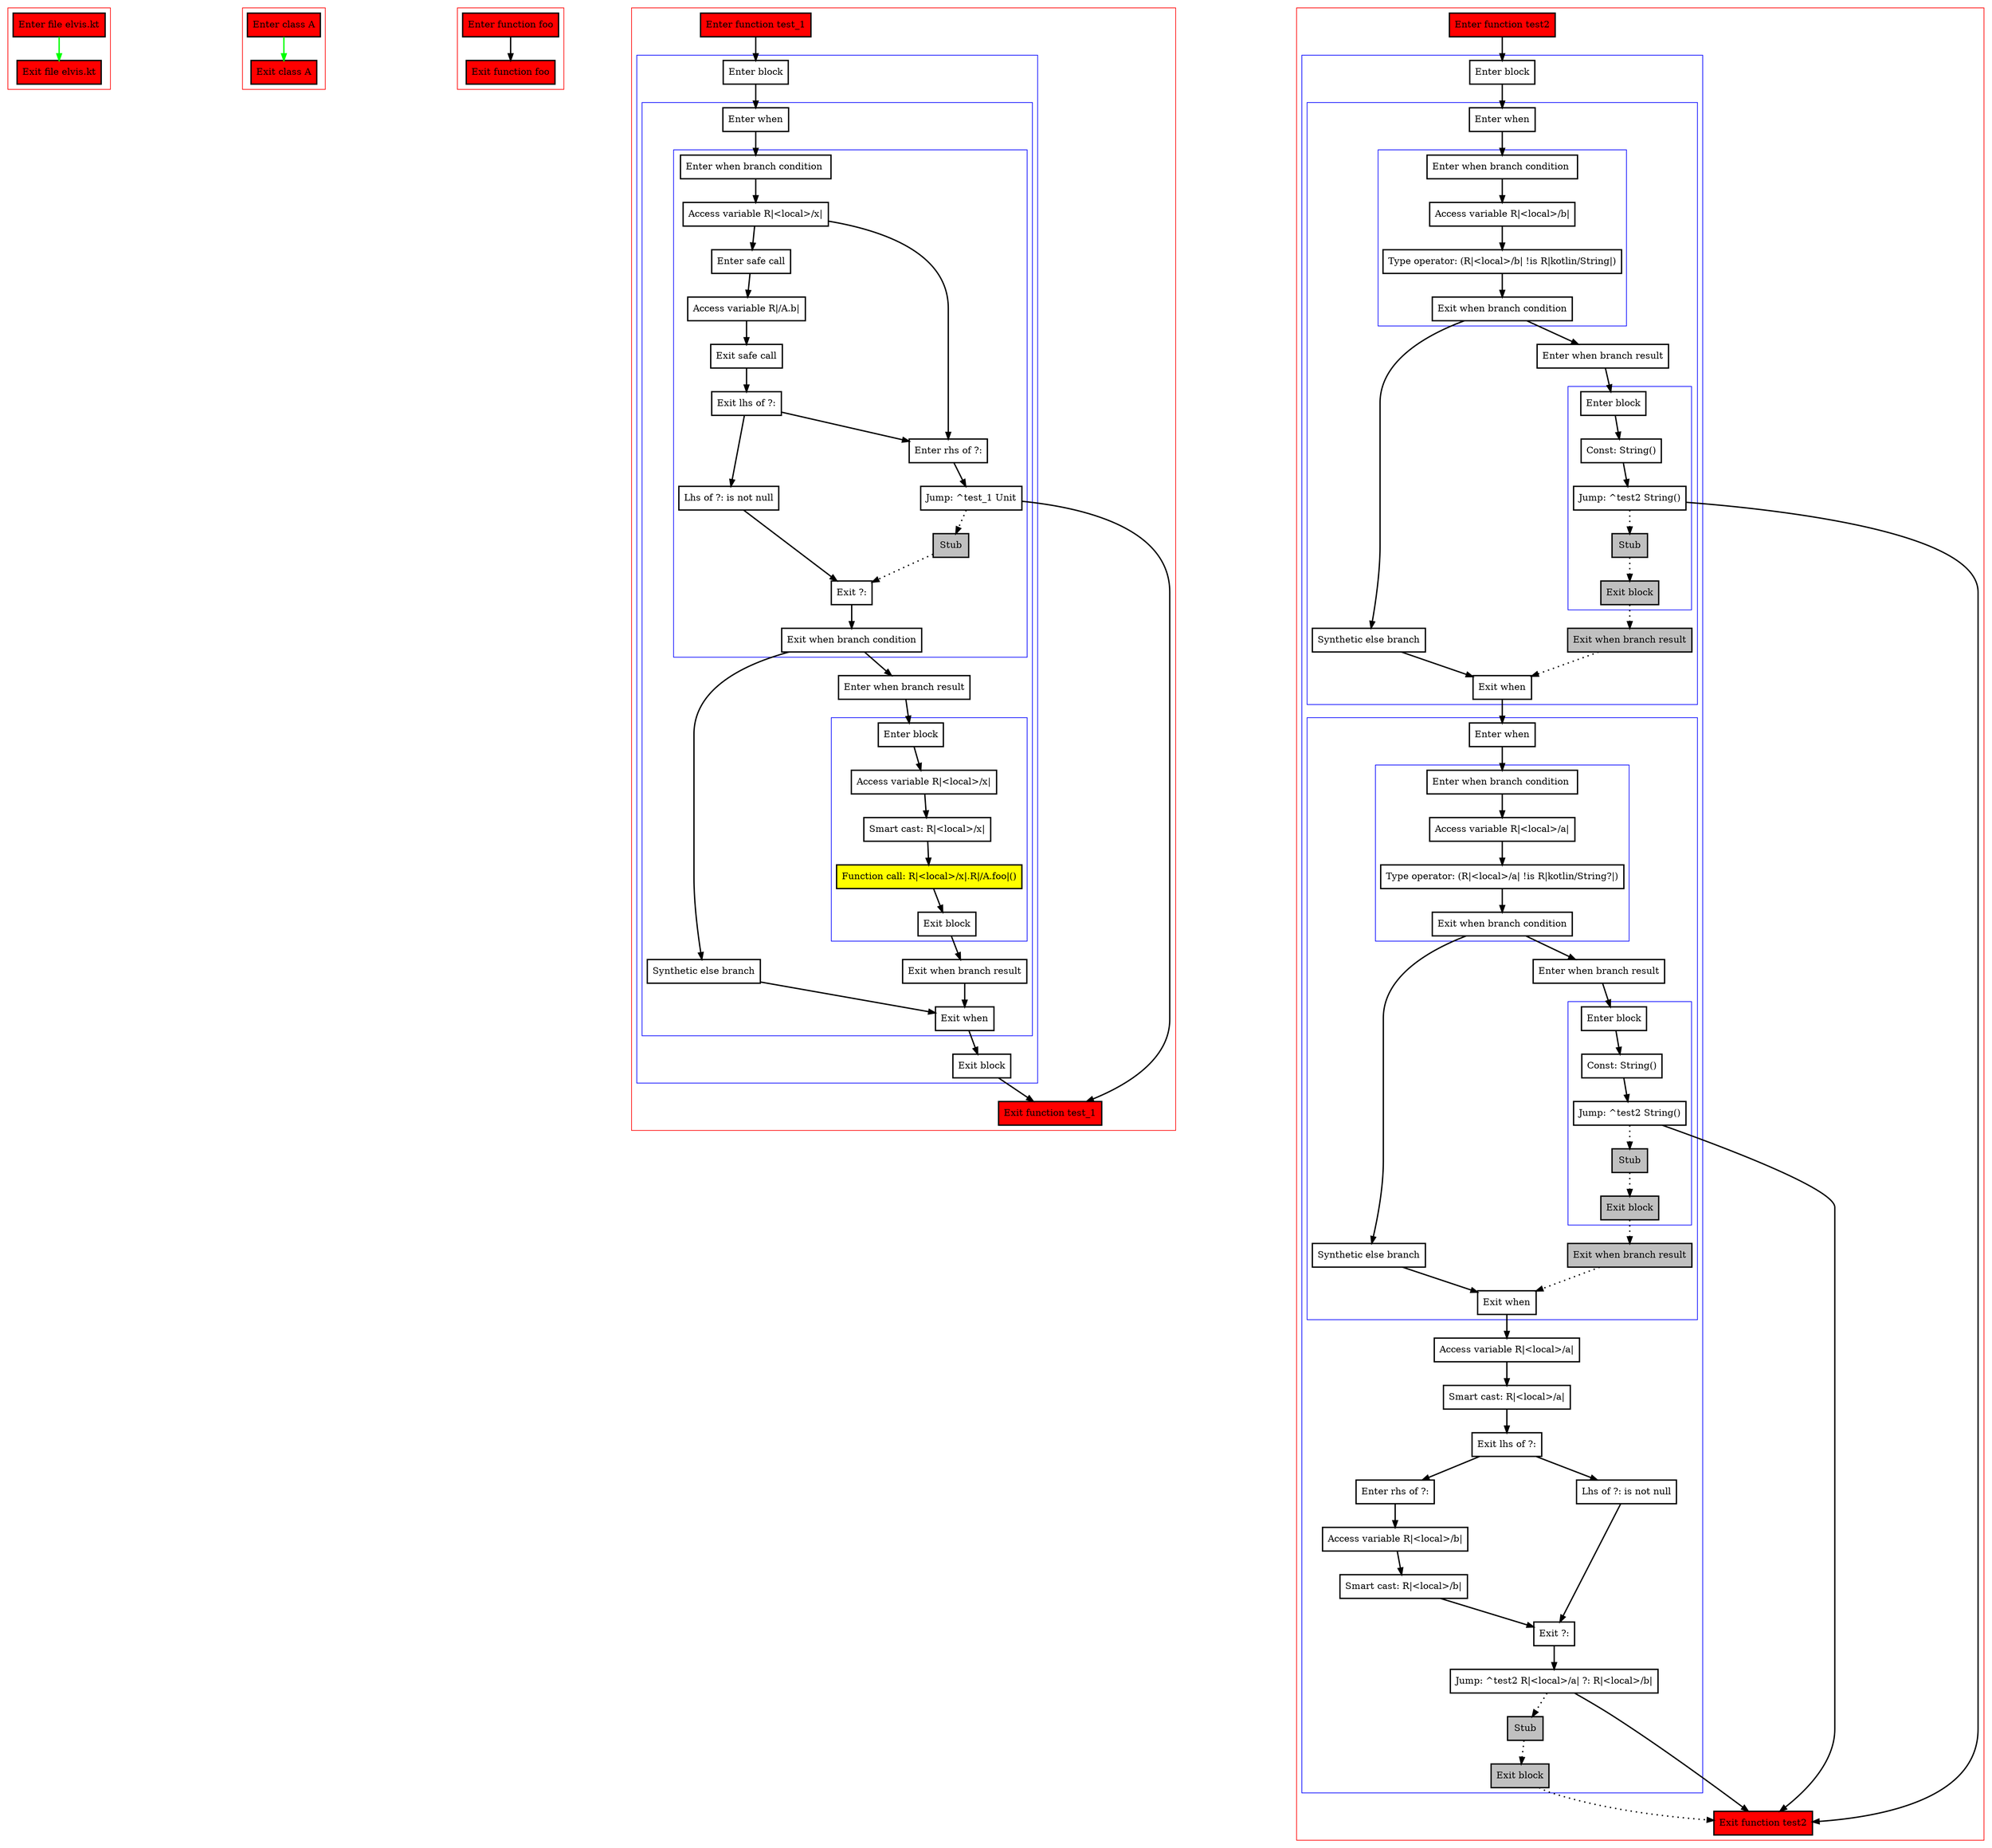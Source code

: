 digraph elvis_kt {
    graph [nodesep=3]
    node [shape=box penwidth=2]
    edge [penwidth=2]

    subgraph cluster_0 {
        color=red
        0 [label="Enter file elvis.kt" style="filled" fillcolor=red];
        1 [label="Exit file elvis.kt" style="filled" fillcolor=red];
    }
    0 -> {1} [color=green];

    subgraph cluster_1 {
        color=red
        2 [label="Enter class A" style="filled" fillcolor=red];
        3 [label="Exit class A" style="filled" fillcolor=red];
    }
    2 -> {3} [color=green];

    subgraph cluster_2 {
        color=red
        4 [label="Enter function foo" style="filled" fillcolor=red];
        5 [label="Exit function foo" style="filled" fillcolor=red];
    }
    4 -> {5};

    subgraph cluster_3 {
        color=red
        6 [label="Enter function test_1" style="filled" fillcolor=red];
        subgraph cluster_4 {
            color=blue
            7 [label="Enter block"];
            subgraph cluster_5 {
                color=blue
                8 [label="Enter when"];
                subgraph cluster_6 {
                    color=blue
                    9 [label="Enter when branch condition "];
                    10 [label="Access variable R|<local>/x|"];
                    11 [label="Enter safe call"];
                    12 [label="Access variable R|/A.b|"];
                    13 [label="Exit safe call"];
                    14 [label="Exit lhs of ?:"];
                    15 [label="Enter rhs of ?:"];
                    16 [label="Jump: ^test_1 Unit"];
                    17 [label="Stub" style="filled" fillcolor=gray];
                    18 [label="Lhs of ?: is not null"];
                    19 [label="Exit ?:"];
                    20 [label="Exit when branch condition"];
                }
                21 [label="Synthetic else branch"];
                22 [label="Enter when branch result"];
                subgraph cluster_7 {
                    color=blue
                    23 [label="Enter block"];
                    24 [label="Access variable R|<local>/x|"];
                    25 [label="Smart cast: R|<local>/x|"];
                    26 [label="Function call: R|<local>/x|.R|/A.foo|()" style="filled" fillcolor=yellow];
                    27 [label="Exit block"];
                }
                28 [label="Exit when branch result"];
                29 [label="Exit when"];
            }
            30 [label="Exit block"];
        }
        31 [label="Exit function test_1" style="filled" fillcolor=red];
    }
    6 -> {7};
    7 -> {8};
    8 -> {9};
    9 -> {10};
    10 -> {11 15};
    11 -> {12};
    12 -> {13};
    13 -> {14};
    14 -> {15 18};
    15 -> {16};
    16 -> {31};
    16 -> {17} [style=dotted];
    17 -> {19} [style=dotted];
    18 -> {19};
    19 -> {20};
    20 -> {21 22};
    21 -> {29};
    22 -> {23};
    23 -> {24};
    24 -> {25};
    25 -> {26};
    26 -> {27};
    27 -> {28};
    28 -> {29};
    29 -> {30};
    30 -> {31};

    subgraph cluster_8 {
        color=red
        32 [label="Enter function test2" style="filled" fillcolor=red];
        subgraph cluster_9 {
            color=blue
            33 [label="Enter block"];
            subgraph cluster_10 {
                color=blue
                34 [label="Enter when"];
                subgraph cluster_11 {
                    color=blue
                    35 [label="Enter when branch condition "];
                    36 [label="Access variable R|<local>/b|"];
                    37 [label="Type operator: (R|<local>/b| !is R|kotlin/String|)"];
                    38 [label="Exit when branch condition"];
                }
                39 [label="Synthetic else branch"];
                40 [label="Enter when branch result"];
                subgraph cluster_12 {
                    color=blue
                    41 [label="Enter block"];
                    42 [label="Const: String()"];
                    43 [label="Jump: ^test2 String()"];
                    44 [label="Stub" style="filled" fillcolor=gray];
                    45 [label="Exit block" style="filled" fillcolor=gray];
                }
                46 [label="Exit when branch result" style="filled" fillcolor=gray];
                47 [label="Exit when"];
            }
            subgraph cluster_13 {
                color=blue
                48 [label="Enter when"];
                subgraph cluster_14 {
                    color=blue
                    49 [label="Enter when branch condition "];
                    50 [label="Access variable R|<local>/a|"];
                    51 [label="Type operator: (R|<local>/a| !is R|kotlin/String?|)"];
                    52 [label="Exit when branch condition"];
                }
                53 [label="Synthetic else branch"];
                54 [label="Enter when branch result"];
                subgraph cluster_15 {
                    color=blue
                    55 [label="Enter block"];
                    56 [label="Const: String()"];
                    57 [label="Jump: ^test2 String()"];
                    58 [label="Stub" style="filled" fillcolor=gray];
                    59 [label="Exit block" style="filled" fillcolor=gray];
                }
                60 [label="Exit when branch result" style="filled" fillcolor=gray];
                61 [label="Exit when"];
            }
            62 [label="Access variable R|<local>/a|"];
            63 [label="Smart cast: R|<local>/a|"];
            64 [label="Exit lhs of ?:"];
            65 [label="Enter rhs of ?:"];
            66 [label="Access variable R|<local>/b|"];
            67 [label="Smart cast: R|<local>/b|"];
            68 [label="Lhs of ?: is not null"];
            69 [label="Exit ?:"];
            70 [label="Jump: ^test2 R|<local>/a| ?: R|<local>/b|"];
            71 [label="Stub" style="filled" fillcolor=gray];
            72 [label="Exit block" style="filled" fillcolor=gray];
        }
        73 [label="Exit function test2" style="filled" fillcolor=red];
    }
    32 -> {33};
    33 -> {34};
    34 -> {35};
    35 -> {36};
    36 -> {37};
    37 -> {38};
    38 -> {39 40};
    39 -> {47};
    40 -> {41};
    41 -> {42};
    42 -> {43};
    43 -> {73};
    43 -> {44} [style=dotted];
    44 -> {45} [style=dotted];
    45 -> {46} [style=dotted];
    46 -> {47} [style=dotted];
    47 -> {48};
    48 -> {49};
    49 -> {50};
    50 -> {51};
    51 -> {52};
    52 -> {53 54};
    53 -> {61};
    54 -> {55};
    55 -> {56};
    56 -> {57};
    57 -> {73};
    57 -> {58} [style=dotted];
    58 -> {59} [style=dotted];
    59 -> {60} [style=dotted];
    60 -> {61} [style=dotted];
    61 -> {62};
    62 -> {63};
    63 -> {64};
    64 -> {65 68};
    65 -> {66};
    66 -> {67};
    67 -> {69};
    68 -> {69};
    69 -> {70};
    70 -> {73};
    70 -> {71} [style=dotted];
    71 -> {72} [style=dotted];
    72 -> {73} [style=dotted];

}
